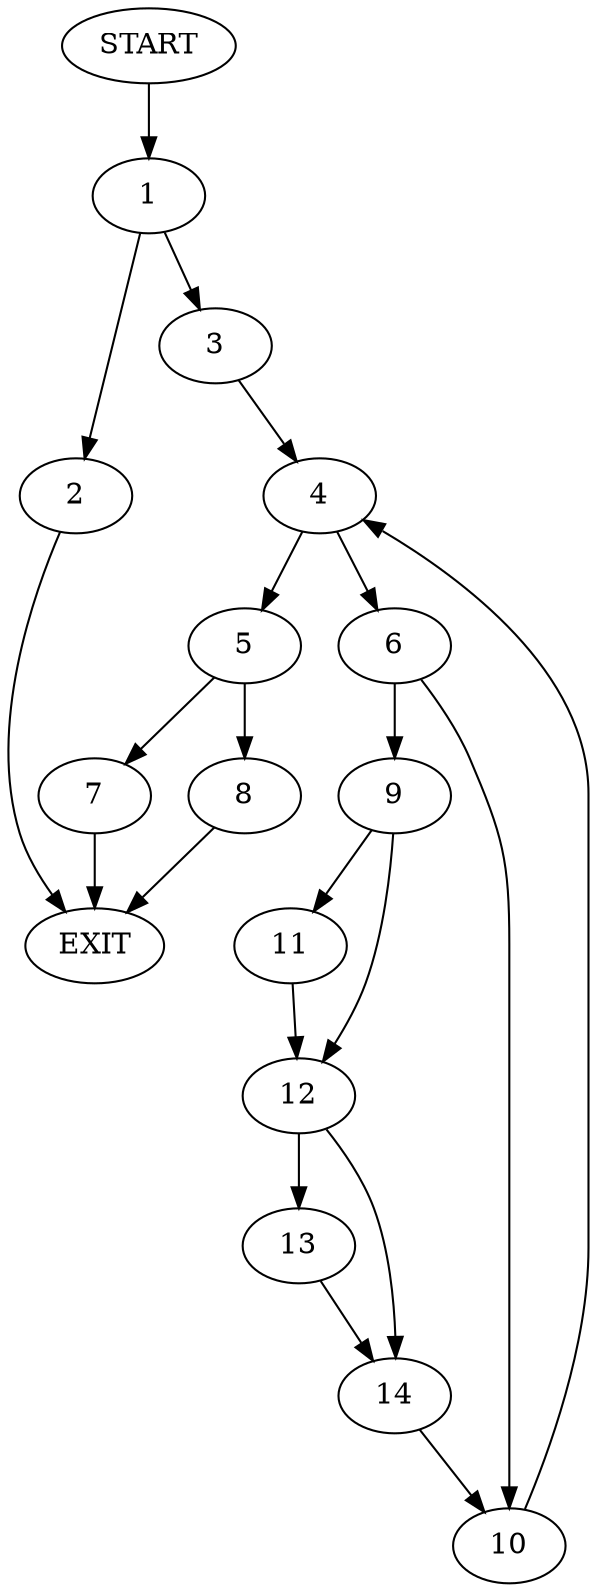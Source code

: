 digraph {
0 [label="START"]
15 [label="EXIT"]
0 -> 1
1 -> 2
1 -> 3
2 -> 15
3 -> 4
4 -> 5
4 -> 6
5 -> 7
5 -> 8
6 -> 9
6 -> 10
9 -> 11
9 -> 12
10 -> 4
11 -> 12
12 -> 13
12 -> 14
14 -> 10
13 -> 14
8 -> 15
7 -> 15
}

